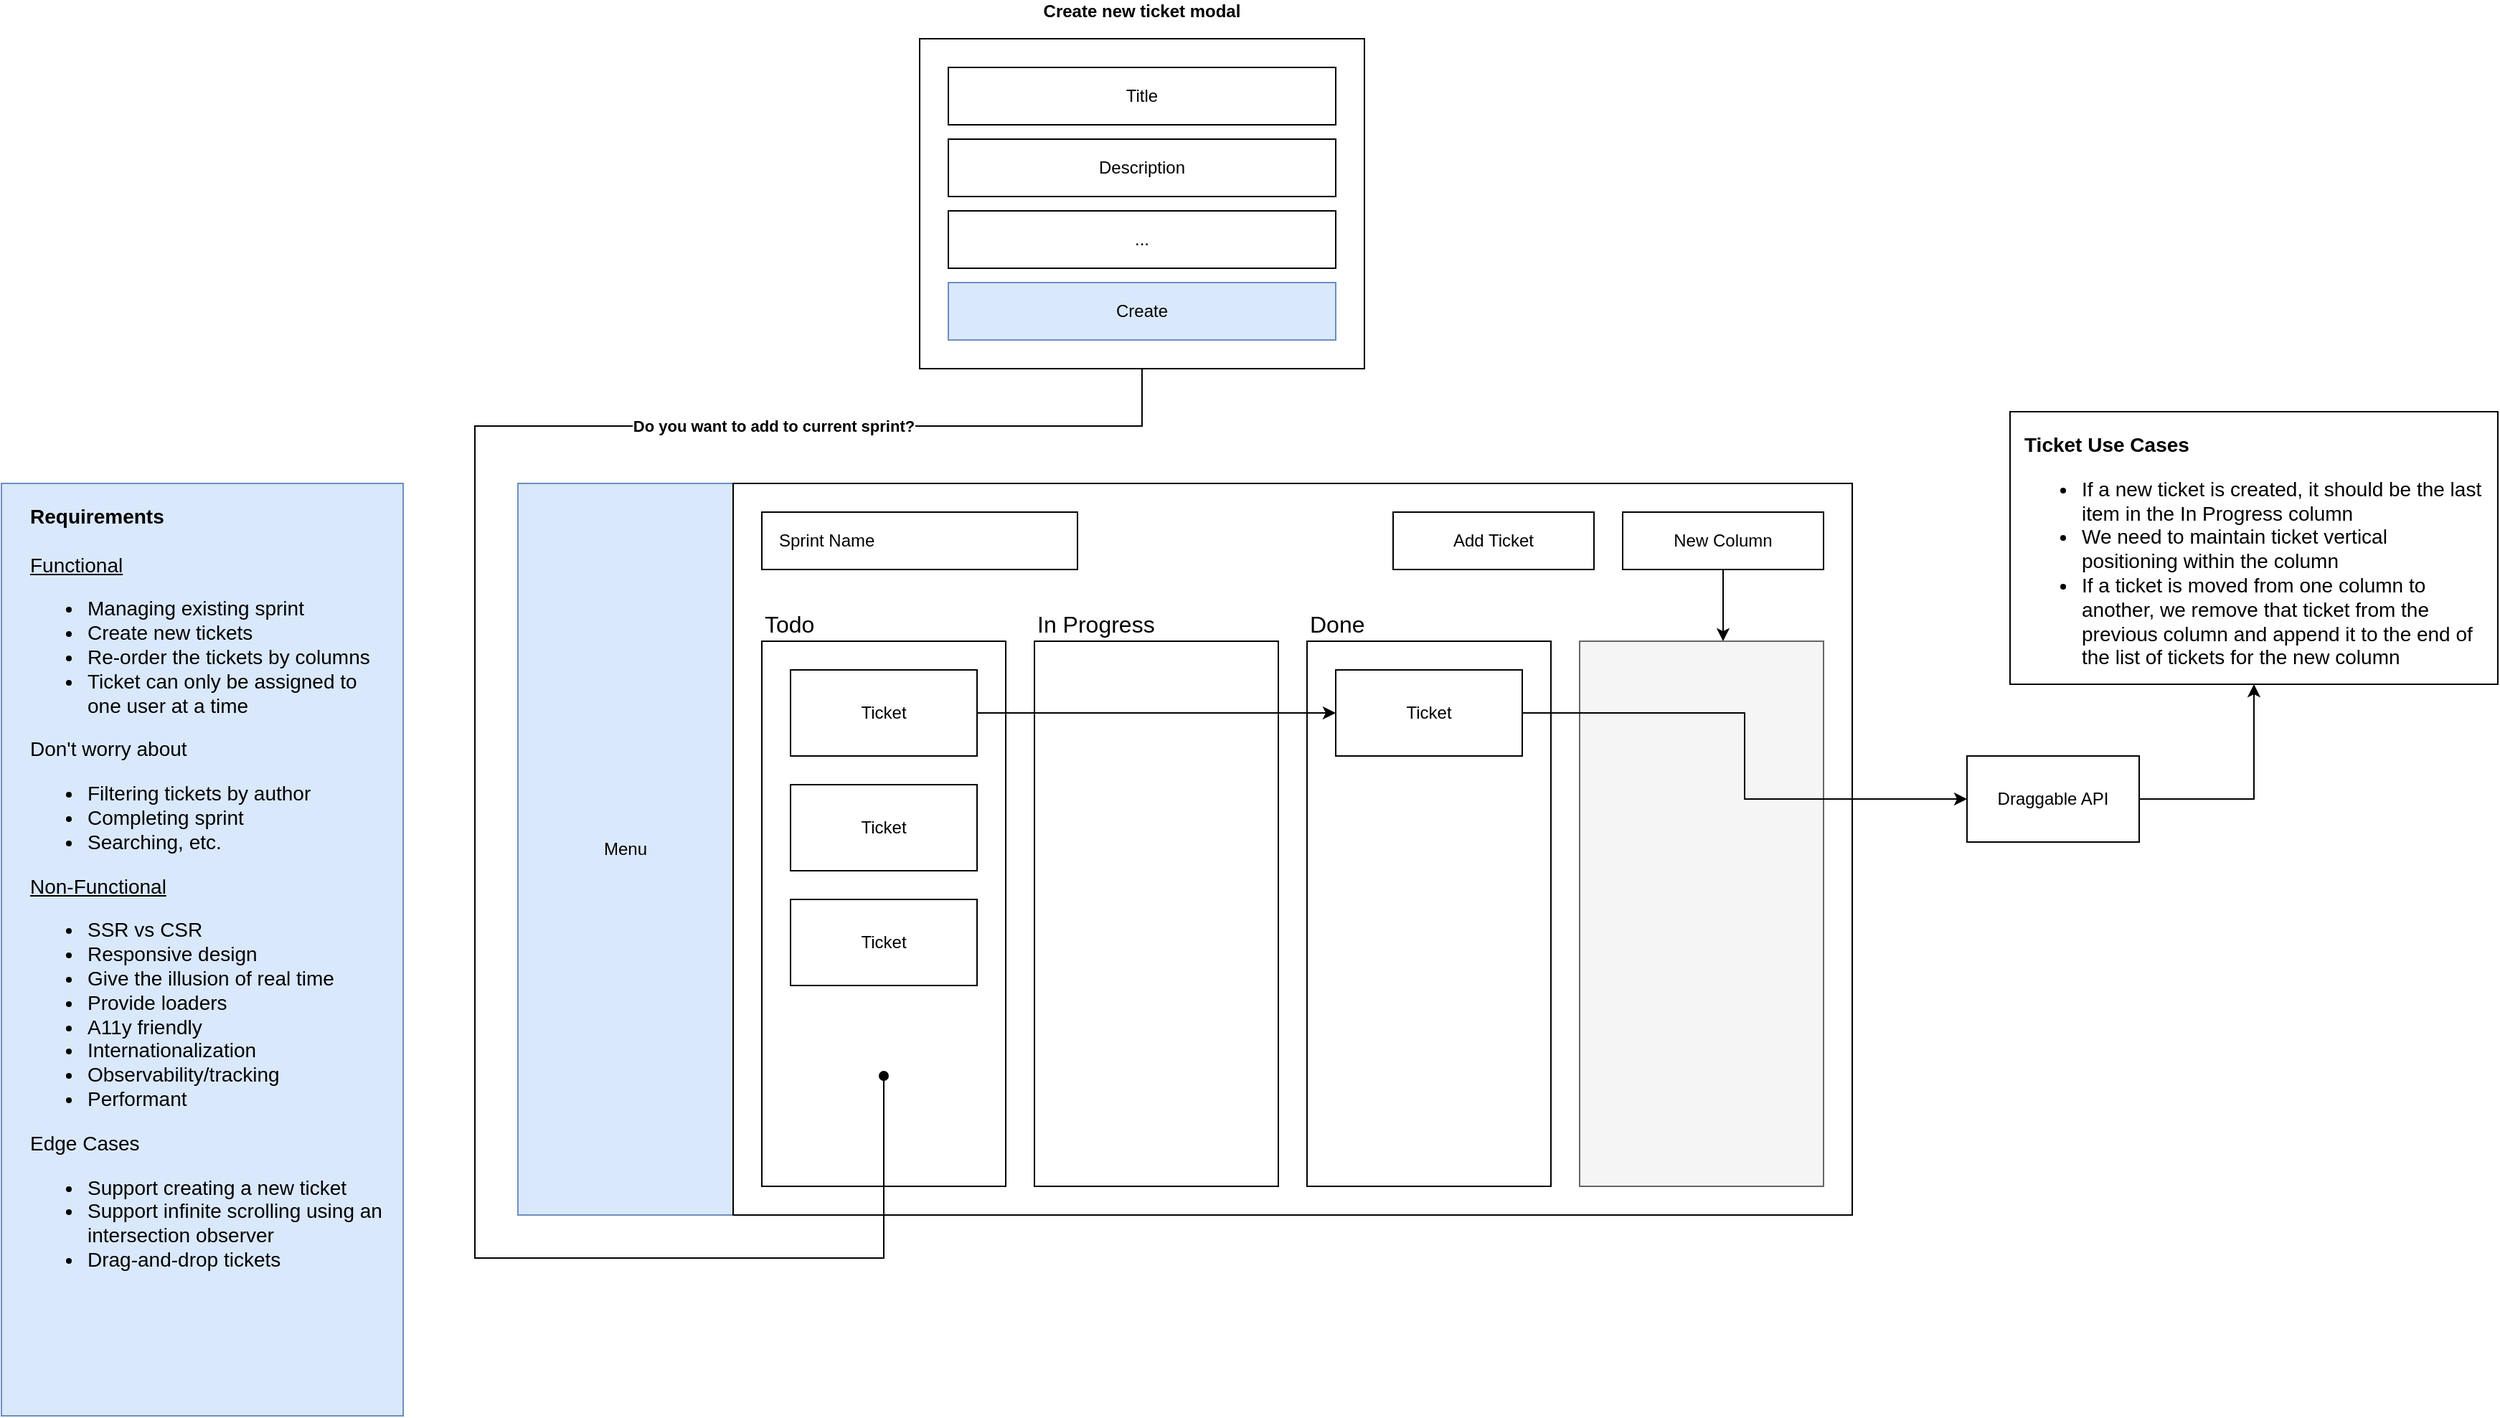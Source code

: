 <mxfile version="24.8.4">
  <diagram name="Page-1" id="QogzQEzQDXJAw6qJvk3f">
    <mxGraphModel dx="1416" dy="2525" grid="1" gridSize="10" guides="1" tooltips="1" connect="1" arrows="1" fold="1" page="1" pageScale="1" pageWidth="1700" pageHeight="1100" math="0" shadow="0">
      <root>
        <mxCell id="0" />
        <mxCell id="1" parent="0" />
        <mxCell id="cOqGHNcGwg7gMK3qyeyV-2" value="Menu" style="rounded=0;whiteSpace=wrap;html=1;fillColor=#dae8fc;strokeColor=#6c8ebf;" vertex="1" parent="1">
          <mxGeometry x="400" y="280" width="150" height="510" as="geometry" />
        </mxCell>
        <mxCell id="cOqGHNcGwg7gMK3qyeyV-1" value="" style="rounded=0;whiteSpace=wrap;html=1;" vertex="1" parent="1">
          <mxGeometry x="550" y="280" width="780" height="510" as="geometry" />
        </mxCell>
        <mxCell id="cOqGHNcGwg7gMK3qyeyV-3" value="Sprint Name" style="rounded=0;whiteSpace=wrap;html=1;align=left;spacingLeft=10;" vertex="1" parent="1">
          <mxGeometry x="570" y="300" width="220" height="40" as="geometry" />
        </mxCell>
        <mxCell id="cOqGHNcGwg7gMK3qyeyV-4" value="Add Ticket" style="rounded=0;whiteSpace=wrap;html=1;align=center;spacingLeft=0;" vertex="1" parent="1">
          <mxGeometry x="1010" y="300" width="140" height="40" as="geometry" />
        </mxCell>
        <mxCell id="cOqGHNcGwg7gMK3qyeyV-17" style="edgeStyle=orthogonalEdgeStyle;rounded=0;orthogonalLoop=1;jettySize=auto;html=1;" edge="1" parent="1" source="cOqGHNcGwg7gMK3qyeyV-5" target="cOqGHNcGwg7gMK3qyeyV-9">
          <mxGeometry relative="1" as="geometry">
            <Array as="points">
              <mxPoint x="1240" y="380" />
              <mxPoint x="1240" y="380" />
            </Array>
          </mxGeometry>
        </mxCell>
        <mxCell id="cOqGHNcGwg7gMK3qyeyV-5" value="New Column" style="rounded=0;whiteSpace=wrap;html=1;align=center;spacingLeft=0;" vertex="1" parent="1">
          <mxGeometry x="1170" y="300" width="140" height="40" as="geometry" />
        </mxCell>
        <mxCell id="cOqGHNcGwg7gMK3qyeyV-6" value="Todo" style="rounded=0;whiteSpace=wrap;html=1;labelPosition=center;verticalLabelPosition=top;align=left;verticalAlign=bottom;fontSize=16;" vertex="1" parent="1">
          <mxGeometry x="570" y="390" width="170" height="380" as="geometry" />
        </mxCell>
        <mxCell id="cOqGHNcGwg7gMK3qyeyV-7" value="In Progress" style="rounded=0;whiteSpace=wrap;html=1;labelPosition=center;verticalLabelPosition=top;align=left;verticalAlign=bottom;fontSize=16;" vertex="1" parent="1">
          <mxGeometry x="760" y="390" width="170" height="380" as="geometry" />
        </mxCell>
        <mxCell id="cOqGHNcGwg7gMK3qyeyV-8" value="Done" style="rounded=0;whiteSpace=wrap;html=1;labelPosition=center;verticalLabelPosition=top;align=left;verticalAlign=bottom;fontSize=16;" vertex="1" parent="1">
          <mxGeometry x="950" y="390" width="170" height="380" as="geometry" />
        </mxCell>
        <mxCell id="cOqGHNcGwg7gMK3qyeyV-9" value="" style="rounded=0;whiteSpace=wrap;html=1;labelPosition=center;verticalLabelPosition=top;align=left;verticalAlign=bottom;fontSize=16;fillColor=#f5f5f5;fontColor=#333333;strokeColor=#666666;" vertex="1" parent="1">
          <mxGeometry x="1140" y="390" width="170" height="380" as="geometry" />
        </mxCell>
        <mxCell id="cOqGHNcGwg7gMK3qyeyV-15" style="edgeStyle=orthogonalEdgeStyle;rounded=0;orthogonalLoop=1;jettySize=auto;html=1;" edge="1" parent="1" source="cOqGHNcGwg7gMK3qyeyV-10" target="cOqGHNcGwg7gMK3qyeyV-14">
          <mxGeometry relative="1" as="geometry" />
        </mxCell>
        <mxCell id="cOqGHNcGwg7gMK3qyeyV-10" value="Ticket" style="rounded=0;whiteSpace=wrap;html=1;" vertex="1" parent="1">
          <mxGeometry x="590" y="410" width="130" height="60" as="geometry" />
        </mxCell>
        <mxCell id="cOqGHNcGwg7gMK3qyeyV-11" value="Ticket" style="rounded=0;whiteSpace=wrap;html=1;" vertex="1" parent="1">
          <mxGeometry x="590" y="570" width="130" height="60" as="geometry" />
        </mxCell>
        <mxCell id="cOqGHNcGwg7gMK3qyeyV-13" value="Ticket" style="rounded=0;whiteSpace=wrap;html=1;" vertex="1" parent="1">
          <mxGeometry x="590" y="490" width="130" height="60" as="geometry" />
        </mxCell>
        <mxCell id="cOqGHNcGwg7gMK3qyeyV-18" style="edgeStyle=orthogonalEdgeStyle;rounded=0;orthogonalLoop=1;jettySize=auto;html=1;" edge="1" parent="1" source="cOqGHNcGwg7gMK3qyeyV-14" target="cOqGHNcGwg7gMK3qyeyV-16">
          <mxGeometry relative="1" as="geometry" />
        </mxCell>
        <mxCell id="cOqGHNcGwg7gMK3qyeyV-14" value="Ticket" style="rounded=0;whiteSpace=wrap;html=1;" vertex="1" parent="1">
          <mxGeometry x="970" y="410" width="130" height="60" as="geometry" />
        </mxCell>
        <mxCell id="cOqGHNcGwg7gMK3qyeyV-21" style="edgeStyle=orthogonalEdgeStyle;rounded=0;orthogonalLoop=1;jettySize=auto;html=1;" edge="1" parent="1" source="cOqGHNcGwg7gMK3qyeyV-16" target="cOqGHNcGwg7gMK3qyeyV-20">
          <mxGeometry relative="1" as="geometry">
            <Array as="points">
              <mxPoint x="1610" y="500" />
            </Array>
          </mxGeometry>
        </mxCell>
        <mxCell id="cOqGHNcGwg7gMK3qyeyV-16" value="Draggable API" style="rounded=0;whiteSpace=wrap;html=1;" vertex="1" parent="1">
          <mxGeometry x="1410" y="470" width="120" height="60" as="geometry" />
        </mxCell>
        <mxCell id="cOqGHNcGwg7gMK3qyeyV-19" value="&lt;b&gt;Requirements&lt;/b&gt;&lt;div&gt;&lt;br&gt;&lt;/div&gt;&lt;div&gt;&lt;u&gt;Functional&lt;/u&gt;&lt;/div&gt;&lt;div&gt;&lt;ul&gt;&lt;li&gt;Managing existing sprint&lt;/li&gt;&lt;li&gt;Create new tickets&lt;/li&gt;&lt;li&gt;Re-order the tickets by columns&lt;/li&gt;&lt;li&gt;Ticket can only be assigned to one user at a time&lt;/li&gt;&lt;/ul&gt;&lt;div&gt;Don&#39;t worry about&lt;/div&gt;&lt;/div&gt;&lt;div&gt;&lt;ul&gt;&lt;li&gt;Filtering tickets by author&lt;/li&gt;&lt;li&gt;Completing sprint&lt;/li&gt;&lt;li&gt;Searching, etc.&lt;/li&gt;&lt;/ul&gt;&lt;div&gt;&lt;u&gt;Non-Functional&lt;/u&gt;&lt;/div&gt;&lt;/div&gt;&lt;div&gt;&lt;ul&gt;&lt;li&gt;SSR vs CSR&lt;/li&gt;&lt;li&gt;Responsive design&lt;/li&gt;&lt;li&gt;Give the illusion of real time&lt;/li&gt;&lt;li&gt;Provide loaders&lt;/li&gt;&lt;li&gt;A11y friendly&lt;/li&gt;&lt;li&gt;Internationalization&lt;/li&gt;&lt;li&gt;Observability/tracking&lt;/li&gt;&lt;li&gt;Performant&lt;/li&gt;&lt;/ul&gt;&lt;div&gt;Edge Cases&lt;/div&gt;&lt;/div&gt;&lt;div&gt;&lt;ul&gt;&lt;li&gt;Support creating a new ticket&lt;/li&gt;&lt;li&gt;Support infinite scrolling using an intersection observer&lt;/li&gt;&lt;li&gt;Drag-and-drop tickets&lt;/li&gt;&lt;/ul&gt;&lt;/div&gt;" style="rounded=0;whiteSpace=wrap;html=1;fillColor=#dae8fc;strokeColor=#6c8ebf;verticalAlign=top;align=left;spacingLeft=10;spacing=10;spacingTop=0;fontSize=14;" vertex="1" parent="1">
          <mxGeometry x="40" y="280" width="280" height="650" as="geometry" />
        </mxCell>
        <mxCell id="cOqGHNcGwg7gMK3qyeyV-20" value="&lt;font style=&quot;font-size: 14px;&quot;&gt;&lt;b&gt;Ticket Use Cases&lt;/b&gt;&lt;/font&gt;&lt;div style=&quot;font-size: 14px;&quot;&gt;&lt;ul style=&quot;font-size: 14px;&quot;&gt;&lt;li style=&quot;font-size: 14px;&quot;&gt;If a new ticket is created, it should be the last item in the In Progress column&lt;/li&gt;&lt;li style=&quot;font-size: 14px;&quot;&gt;We need to maintain ticket vertical positioning within the column&lt;/li&gt;&lt;li style=&quot;font-size: 14px;&quot;&gt;If a ticket is moved from one column to another, we remove that ticket from the previous column and append it to the end of the list of tickets for the new column&lt;/li&gt;&lt;/ul&gt;&lt;/div&gt;" style="rounded=0;whiteSpace=wrap;html=1;align=left;verticalAlign=top;spacing=10;fontSize=14;" vertex="1" parent="1">
          <mxGeometry x="1440" y="230" width="340" height="190" as="geometry" />
        </mxCell>
        <mxCell id="cOqGHNcGwg7gMK3qyeyV-27" style="edgeStyle=orthogonalEdgeStyle;rounded=0;orthogonalLoop=1;jettySize=auto;html=1;endArrow=oval;endFill=1;" edge="1" parent="1" source="cOqGHNcGwg7gMK3qyeyV-22">
          <mxGeometry relative="1" as="geometry">
            <mxPoint x="655" y="693" as="targetPoint" />
            <Array as="points">
              <mxPoint x="835" y="240" />
              <mxPoint x="370" y="240" />
              <mxPoint x="370" y="820" />
              <mxPoint x="655" y="820" />
            </Array>
          </mxGeometry>
        </mxCell>
        <mxCell id="cOqGHNcGwg7gMK3qyeyV-28" value="Do you want to add to current sprint?" style="edgeLabel;html=1;align=center;verticalAlign=middle;resizable=0;points=[];fontStyle=1" vertex="1" connectable="0" parent="cOqGHNcGwg7gMK3qyeyV-27">
          <mxGeometry x="-0.602" y="2" relative="1" as="geometry">
            <mxPoint x="1" y="-2" as="offset" />
          </mxGeometry>
        </mxCell>
        <mxCell id="cOqGHNcGwg7gMK3qyeyV-22" value="Create new ticket modal" style="rounded=0;whiteSpace=wrap;html=1;labelPosition=center;verticalLabelPosition=top;align=center;verticalAlign=bottom;spacingBottom=10;fontStyle=1" vertex="1" parent="1">
          <mxGeometry x="680" y="-30" width="310" height="230" as="geometry" />
        </mxCell>
        <mxCell id="cOqGHNcGwg7gMK3qyeyV-23" value="Title" style="rounded=0;whiteSpace=wrap;html=1;" vertex="1" parent="1">
          <mxGeometry x="700" y="-10" width="270" height="40" as="geometry" />
        </mxCell>
        <mxCell id="cOqGHNcGwg7gMK3qyeyV-24" value="Description" style="rounded=0;whiteSpace=wrap;html=1;" vertex="1" parent="1">
          <mxGeometry x="700" y="40" width="270" height="40" as="geometry" />
        </mxCell>
        <mxCell id="cOqGHNcGwg7gMK3qyeyV-25" value="Create" style="rounded=0;whiteSpace=wrap;html=1;fillColor=#dae8fc;strokeColor=#6c8ebf;" vertex="1" parent="1">
          <mxGeometry x="700" y="140" width="270" height="40" as="geometry" />
        </mxCell>
        <mxCell id="cOqGHNcGwg7gMK3qyeyV-26" value="..." style="rounded=0;whiteSpace=wrap;html=1;" vertex="1" parent="1">
          <mxGeometry x="700" y="90" width="270" height="40" as="geometry" />
        </mxCell>
      </root>
    </mxGraphModel>
  </diagram>
</mxfile>
